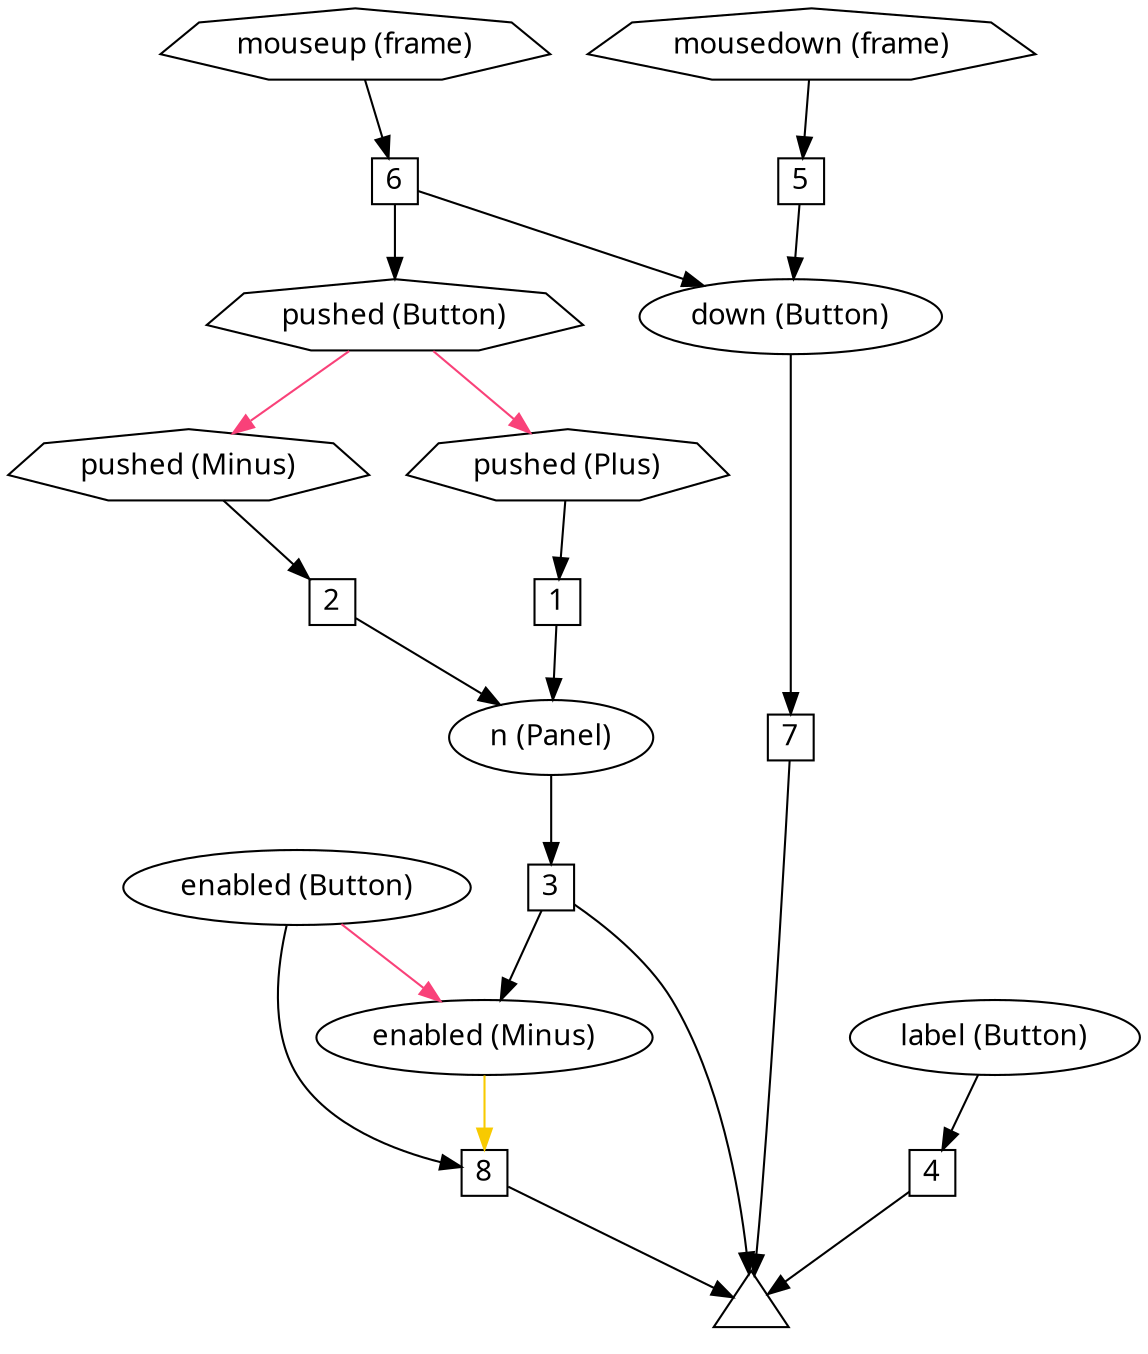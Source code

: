 digraph bender {
  node [fontname="Avenir Next"];
  edge [fontname="Avenir Next"];

  t [label="", shape=triangle, fixedsize=true, width=0.5];

  ppushed [label="pushed (Plus)", shape=septagon];
  w1 [label="1", shape=square, fixedsize=true, width=0.3];
  ppushed -> w1;
  w1 -> n;

  mpushed [label="pushed (Minus)", shape=septagon];
  w2 [label="2", shape=square, fixedsize=true, width=0.3];
  mpushed -> w2;
  w2 -> n;

  n [label="n (Panel)"];
  w3 [label="3", shape=square, fixedsize=true, width=0.3];
  menabled [label="enabled (Minus)"];
  n -> w3
  w3 -> t
  w3 -> menabled


  label [label="label (Button)"];
  w4 [label="4", shape=square, fixedsize=true, width=0.3];
  label -> w4;
  w4 -> t;

  mousedown [label="mousedown (frame)", shape=septagon];
  w5 [label="5", shape=square, fixedsize=true, width=0.3];
  down [label="down (Button)"];
  mousedown -> w5;
  w5 -> down;

  mouseup [label="mouseup (frame)", shape=septagon];
  w6 [label="6", shape=square, fixedsize=true, width=0.3];
  mouseup -> w6;
  w6 -> down;
  w6 -> pushed;

  pushed [label="pushed (Button)", shape=septagon];
  pushed -> ppushed [color="#f94179"];
  pushed -> mpushed [color="#f94179"];

  w7 [label="7", shape=square, fixedsize=true, width=0.3];
  down -> w7;
  w7 -> t;

  w8 [label="8", shape=square, fixedsize=true, width=0.3];
  enabled -> w8;
  enabled -> menabled [color="#f94179"];
  enabled [label="enabled (Button)"];
  menabled -> w8 [color="#f8ca00"];
  w8 -> t;

}
